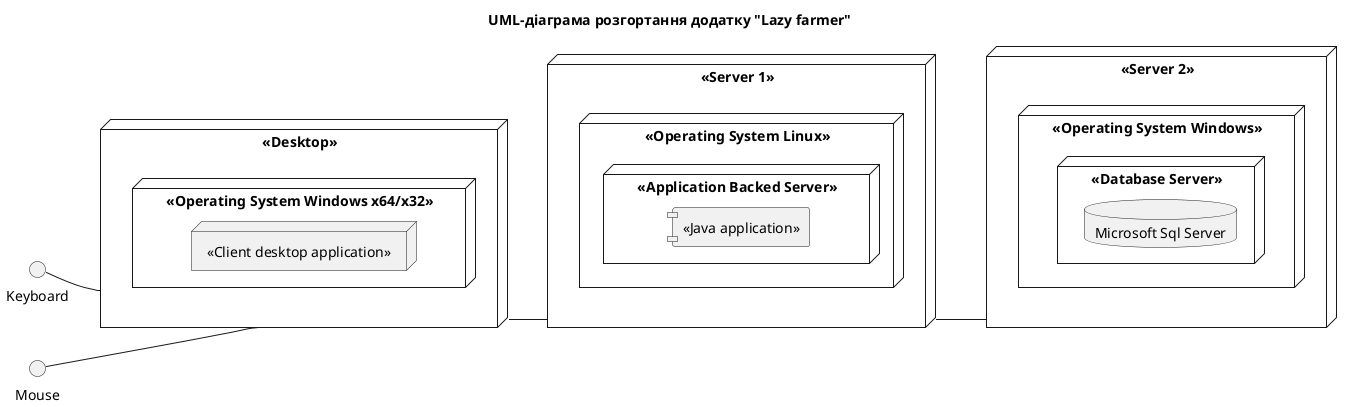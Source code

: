 @startuml
title UML-діаграма розгортання додатку "Lazy farmer"

left to right direction

skinparam componentStyle uml1

node "<<Desktop>>" as dk {
    node "<<Operating System Windows x64/x32>>" {
        node "<<Client desktop application>>" {
        }
    }
}

interface Keyboard

interface Mouse

Keyboard -- dk

Mouse -- dk

node "<<Server 1>>" as serv1 {
	node "<<Operating System Linux>>" as l1 {
	    node "<<Application Backed Server>>" {
		    component [<<Java application>>]
		}
	}
}

dk -- serv1

node "<<Server 2>>" as serv2 {
	node "<<Operating System Windows>>" as l2 {
	    node "<<Database Server>>" {
		    database "Microsoft Sql Server"
		}
	}
}

serv1 -- serv2
@enduml
